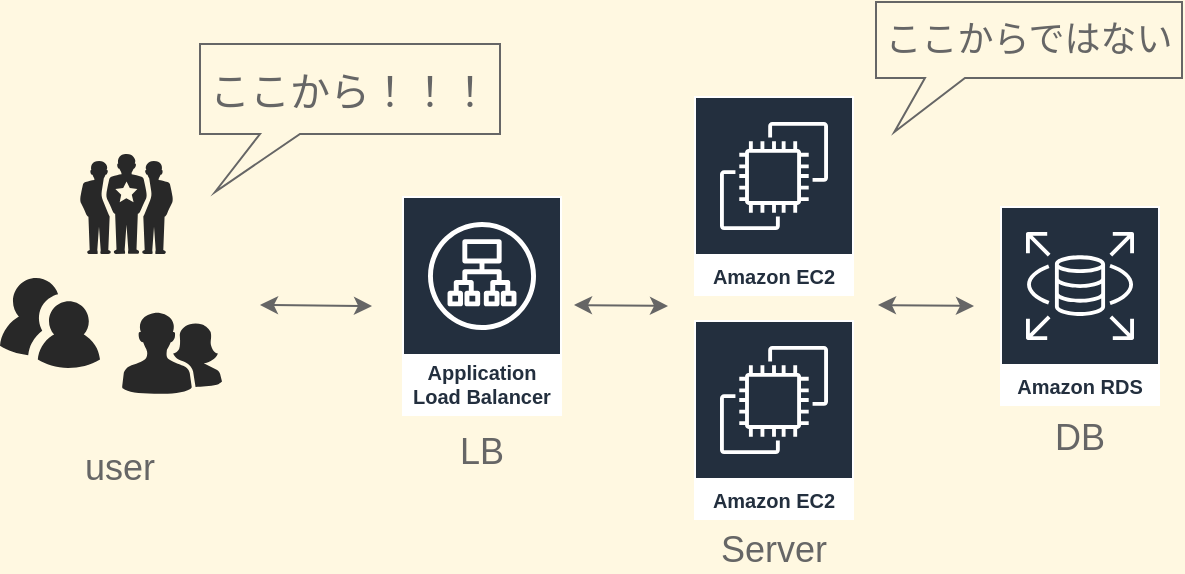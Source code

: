 <mxfile>
    <diagram id="vyx7BNbnPC07L1xXUJyf" name="ページ1">
        <mxGraphModel dx="1108" dy="566" grid="0" gridSize="10" guides="1" tooltips="1" connect="1" arrows="1" fold="1" page="0" pageScale="1" pageWidth="827" pageHeight="1169" background="#FFF8E1" math="0" shadow="0">
            <root>
                <mxCell id="0"/>
                <mxCell id="1" parent="0"/>
                <mxCell id="2" value="Application Load Balancer" style="outlineConnect=0;fontColor=#232F3E;gradientColor=none;strokeColor=#ffffff;fillColor=#232F3E;dashed=0;verticalLabelPosition=middle;verticalAlign=bottom;align=center;html=1;whiteSpace=wrap;fontSize=10;fontStyle=1;spacing=3;shape=mxgraph.aws4.productIcon;prIcon=mxgraph.aws4.application_load_balancer;" vertex="1" parent="1">
                    <mxGeometry x="113" y="278" width="80" height="110" as="geometry"/>
                </mxCell>
                <mxCell id="3" value="Amazon EC2" style="outlineConnect=0;fontColor=#232F3E;gradientColor=none;strokeColor=#ffffff;fillColor=#232F3E;dashed=0;verticalLabelPosition=middle;verticalAlign=bottom;align=center;html=1;whiteSpace=wrap;fontSize=10;fontStyle=1;spacing=3;shape=mxgraph.aws4.productIcon;prIcon=mxgraph.aws4.ec2;" vertex="1" parent="1">
                    <mxGeometry x="259" y="228" width="80" height="100" as="geometry"/>
                </mxCell>
                <mxCell id="5" value="Amazon RDS" style="outlineConnect=0;fontColor=#232F3E;gradientColor=none;strokeColor=#ffffff;fillColor=#232F3E;dashed=0;verticalLabelPosition=middle;verticalAlign=bottom;align=center;html=1;whiteSpace=wrap;fontSize=10;fontStyle=1;spacing=3;shape=mxgraph.aws4.productIcon;prIcon=mxgraph.aws4.rds;" vertex="1" parent="1">
                    <mxGeometry x="412" y="283" width="80" height="100" as="geometry"/>
                </mxCell>
                <mxCell id="6" value="Amazon EC2" style="outlineConnect=0;fontColor=#232F3E;gradientColor=none;strokeColor=#ffffff;fillColor=#232F3E;dashed=0;verticalLabelPosition=middle;verticalAlign=bottom;align=center;html=1;whiteSpace=wrap;fontSize=10;fontStyle=1;spacing=3;shape=mxgraph.aws4.productIcon;prIcon=mxgraph.aws4.ec2;" vertex="1" parent="1">
                    <mxGeometry x="259" y="340" width="80" height="100" as="geometry"/>
                </mxCell>
                <mxCell id="8" value="" style="verticalLabelPosition=bottom;html=1;fillColor=#282828;strokeColor=none;verticalAlign=top;pointerEvents=1;align=center;shape=mxgraph.cisco_safe.people_places_things_icons.icon1;" vertex="1" parent="1">
                    <mxGeometry x="-48" y="257" width="46.5" height="50" as="geometry"/>
                </mxCell>
                <mxCell id="9" value="" style="verticalLabelPosition=bottom;html=1;fillColor=#282828;strokeColor=none;verticalAlign=top;pointerEvents=1;align=center;shape=mxgraph.cisco_safe.people_places_things_icons.icon9;" vertex="1" parent="1">
                    <mxGeometry x="-88" y="319" width="50" height="45" as="geometry"/>
                </mxCell>
                <mxCell id="10" value="" style="verticalLabelPosition=bottom;html=1;fillColor=#282828;strokeColor=none;verticalAlign=top;pointerEvents=1;align=center;shape=mxgraph.cisco_safe.people_places_things_icons.icon2;" vertex="1" parent="1">
                    <mxGeometry x="-27" y="336" width="50" height="41" as="geometry"/>
                </mxCell>
                <mxCell id="11" value="" style="endArrow=classic;startArrow=classic;html=1;strokeColor=#666666;" edge="1" parent="1">
                    <mxGeometry width="50" height="50" relative="1" as="geometry">
                        <mxPoint x="42" y="332.5" as="sourcePoint"/>
                        <mxPoint x="98" y="333" as="targetPoint"/>
                    </mxGeometry>
                </mxCell>
                <mxCell id="12" value="" style="endArrow=classic;startArrow=classic;html=1;strokeColor=#666666;" edge="1" parent="1">
                    <mxGeometry width="50" height="50" relative="1" as="geometry">
                        <mxPoint x="199" y="332.5" as="sourcePoint"/>
                        <mxPoint x="246" y="333" as="targetPoint"/>
                    </mxGeometry>
                </mxCell>
                <mxCell id="13" value="" style="endArrow=classic;startArrow=classic;html=1;strokeColor=#666666;" edge="1" parent="1">
                    <mxGeometry width="50" height="50" relative="1" as="geometry">
                        <mxPoint x="351" y="332.5" as="sourcePoint"/>
                        <mxPoint x="399" y="333" as="targetPoint"/>
                    </mxGeometry>
                </mxCell>
                <mxCell id="15" value="&lt;font color=&quot;#666666&quot;&gt;&lt;font style=&quot;font-size: 18px&quot;&gt;user&lt;/font&gt;&lt;br&gt;&lt;/font&gt;" style="text;html=1;strokeColor=none;fillColor=none;align=center;verticalAlign=middle;whiteSpace=wrap;rounded=0;" vertex="1" parent="1">
                    <mxGeometry x="-48" y="404" width="40" height="20" as="geometry"/>
                </mxCell>
                <mxCell id="16" value="&lt;font color=&quot;#666666&quot;&gt;&lt;font style=&quot;font-size: 18px&quot;&gt;Server&lt;/font&gt;&lt;br&gt;&lt;/font&gt;" style="text;html=1;strokeColor=none;fillColor=none;align=center;verticalAlign=middle;whiteSpace=wrap;rounded=0;" vertex="1" parent="1">
                    <mxGeometry x="279" y="445" width="40" height="20" as="geometry"/>
                </mxCell>
                <mxCell id="17" value="&lt;font color=&quot;#666666&quot;&gt;&lt;font style=&quot;font-size: 18px&quot;&gt;LB&lt;/font&gt;&lt;br&gt;&lt;/font&gt;" style="text;html=1;strokeColor=none;fillColor=none;align=center;verticalAlign=middle;whiteSpace=wrap;rounded=0;" vertex="1" parent="1">
                    <mxGeometry x="133" y="396" width="40" height="20" as="geometry"/>
                </mxCell>
                <mxCell id="18" value="&lt;font color=&quot;#666666&quot;&gt;&lt;font style=&quot;font-size: 18px&quot;&gt;DB&lt;/font&gt;&lt;br&gt;&lt;/font&gt;" style="text;html=1;strokeColor=none;fillColor=none;align=center;verticalAlign=middle;whiteSpace=wrap;rounded=0;" vertex="1" parent="1">
                    <mxGeometry x="432" y="389" width="40" height="20" as="geometry"/>
                </mxCell>
                <mxCell id="20" value="&lt;font color=&quot;#666666&quot; style=&quot;font-size: 20px&quot;&gt;ここから！！！&lt;/font&gt;" style="shape=callout;whiteSpace=wrap;html=1;perimeter=calloutPerimeter;strokeColor=#666666;fillColor=none;size=29;position=0.2;position2=0.05;" vertex="1" parent="1">
                    <mxGeometry x="12" y="202" width="150" height="74" as="geometry"/>
                </mxCell>
                <mxCell id="21" value="&lt;font color=&quot;#666666&quot; style=&quot;font-size: 18px&quot;&gt;ここからではない&lt;/font&gt;" style="shape=callout;whiteSpace=wrap;html=1;perimeter=calloutPerimeter;strokeColor=#666666;fillColor=none;size=27;position=0.16;position2=0.06;" vertex="1" parent="1">
                    <mxGeometry x="350" y="181" width="153" height="65" as="geometry"/>
                </mxCell>
            </root>
        </mxGraphModel>
    </diagram>
</mxfile>
